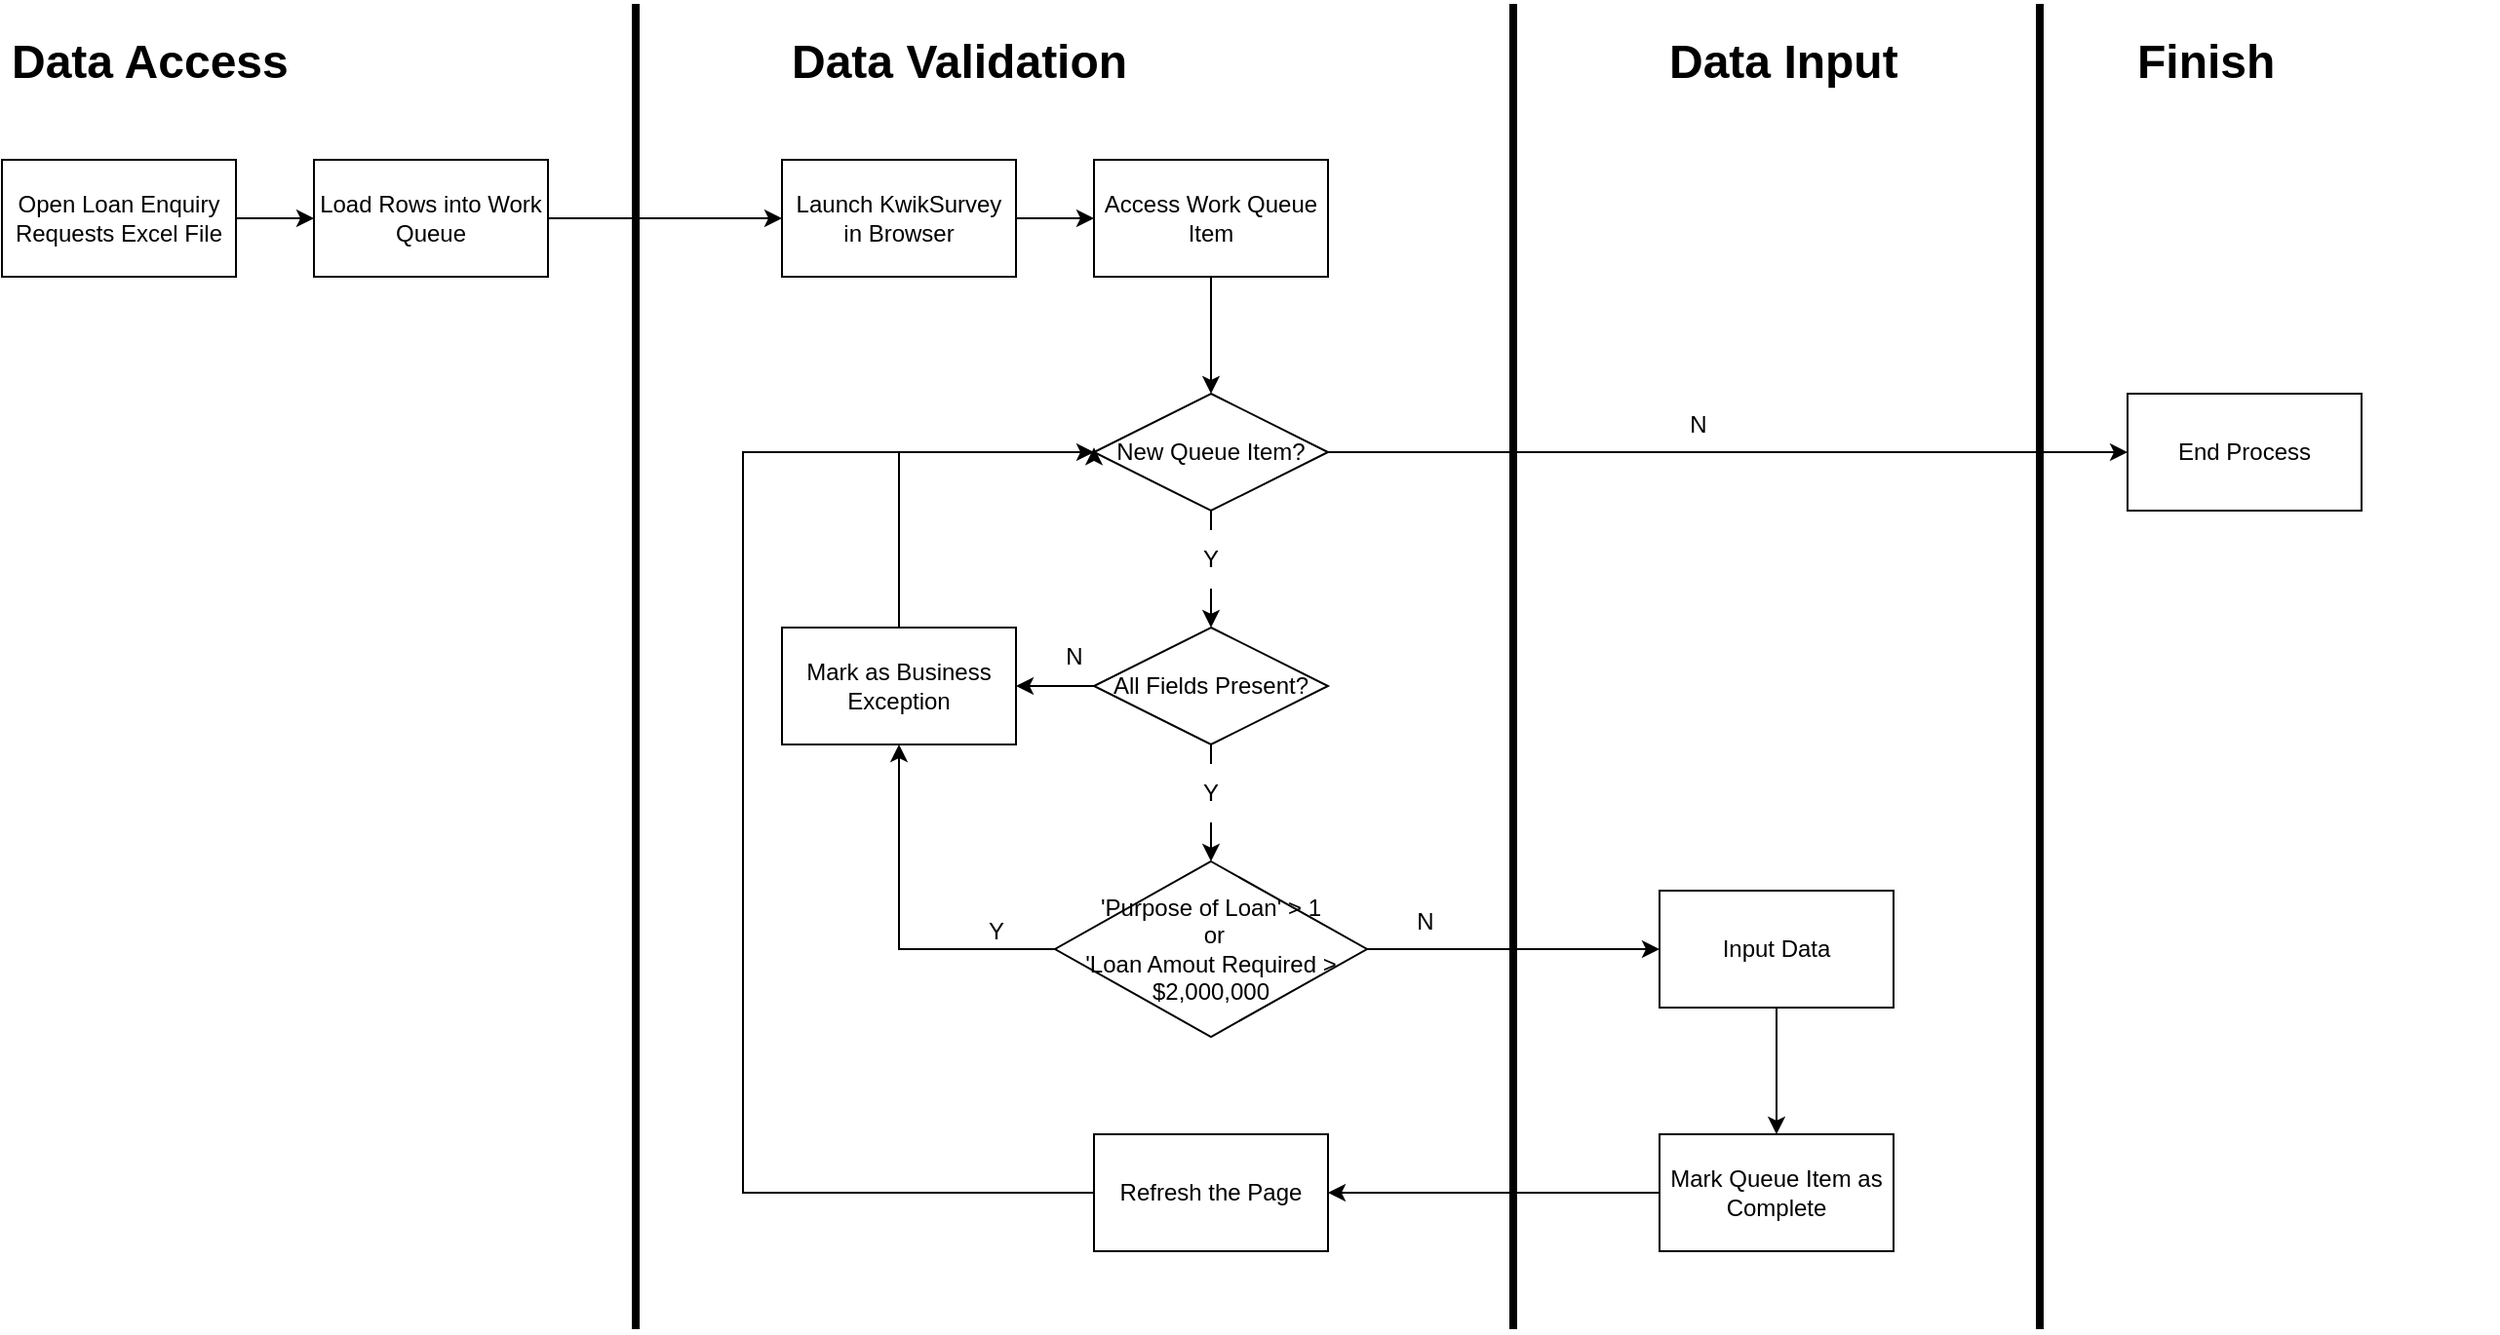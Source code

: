 <mxfile version="18.0.2" type="github">
  <diagram id="U8ebJ5xUTrtA2iBMNmvC" name="Page-1">
    <mxGraphModel dx="1221" dy="1713" grid="1" gridSize="10" guides="1" tooltips="1" connect="1" arrows="1" fold="1" page="1" pageScale="1" pageWidth="850" pageHeight="1100" math="0" shadow="0">
      <root>
        <mxCell id="0" />
        <mxCell id="1" parent="0" />
        <mxCell id="oEMK2DDUVSLNxm1tjfRJ-298" value="Y" style="text;strokeColor=none;fillColor=none;align=center;verticalAlign=middle;rounded=0;" parent="1" vertex="1">
          <mxGeometry x="560" y="460" width="60" height="30" as="geometry" />
        </mxCell>
        <mxCell id="oEMK2DDUVSLNxm1tjfRJ-281" style="edgeStyle=none;rounded=0;orthogonalLoop=1;jettySize=auto;html=1;exitX=1;exitY=0.5;exitDx=0;exitDy=0;entryX=0;entryY=0.5;entryDx=0;entryDy=0;" parent="1" source="oEMK2DDUVSLNxm1tjfRJ-1" target="oEMK2DDUVSLNxm1tjfRJ-2" edge="1">
          <mxGeometry relative="1" as="geometry">
            <Array as="points">
              <mxPoint x="240" y="110" />
            </Array>
          </mxGeometry>
        </mxCell>
        <mxCell id="oEMK2DDUVSLNxm1tjfRJ-1" value="Open Loan Enquiry Requests Excel File" style="rounded=0;whiteSpace=wrap;html=1;" parent="1" vertex="1">
          <mxGeometry x="80" y="80" width="120" height="60" as="geometry" />
        </mxCell>
        <mxCell id="oEMK2DDUVSLNxm1tjfRJ-282" style="edgeStyle=none;rounded=0;orthogonalLoop=1;jettySize=auto;html=1;exitX=1;exitY=0.5;exitDx=0;exitDy=0;entryX=0;entryY=0.5;entryDx=0;entryDy=0;" parent="1" source="oEMK2DDUVSLNxm1tjfRJ-2" target="oEMK2DDUVSLNxm1tjfRJ-3" edge="1">
          <mxGeometry relative="1" as="geometry">
            <mxPoint x="440" y="110" as="sourcePoint" />
          </mxGeometry>
        </mxCell>
        <mxCell id="oEMK2DDUVSLNxm1tjfRJ-2" value="Load Rows into Work Queue" style="rounded=0;whiteSpace=wrap;html=1;" parent="1" vertex="1">
          <mxGeometry x="240" y="80" width="120" height="60" as="geometry" />
        </mxCell>
        <mxCell id="oEMK2DDUVSLNxm1tjfRJ-283" style="edgeStyle=none;rounded=0;orthogonalLoop=1;jettySize=auto;html=1;exitX=1;exitY=0.5;exitDx=0;exitDy=0;entryX=0;entryY=0.5;entryDx=0;entryDy=0;" parent="1" source="oEMK2DDUVSLNxm1tjfRJ-3" target="oEMK2DDUVSLNxm1tjfRJ-4" edge="1">
          <mxGeometry relative="1" as="geometry" />
        </mxCell>
        <mxCell id="oEMK2DDUVSLNxm1tjfRJ-3" value="Launch KwikSurvey in Browser" style="rounded=0;whiteSpace=wrap;html=1;" parent="1" vertex="1">
          <mxGeometry x="480" y="80" width="120" height="60" as="geometry" />
        </mxCell>
        <mxCell id="oEMK2DDUVSLNxm1tjfRJ-284" style="edgeStyle=none;rounded=0;orthogonalLoop=1;jettySize=auto;html=1;exitX=0.5;exitY=1;exitDx=0;exitDy=0;entryX=0.5;entryY=0;entryDx=0;entryDy=0;" parent="1" source="oEMK2DDUVSLNxm1tjfRJ-4" target="oEMK2DDUVSLNxm1tjfRJ-5" edge="1">
          <mxGeometry relative="1" as="geometry" />
        </mxCell>
        <mxCell id="oEMK2DDUVSLNxm1tjfRJ-4" value="Access Work Queue Item" style="rounded=0;whiteSpace=wrap;html=1;" parent="1" vertex="1">
          <mxGeometry x="640" y="80" width="120" height="60" as="geometry" />
        </mxCell>
        <mxCell id="oEMK2DDUVSLNxm1tjfRJ-286" style="edgeStyle=none;rounded=0;orthogonalLoop=1;jettySize=auto;html=1;exitX=0.5;exitY=1;exitDx=0;exitDy=0;startArrow=none;" parent="1" source="oEMK2DDUVSLNxm1tjfRJ-287" edge="1">
          <mxGeometry relative="1" as="geometry">
            <mxPoint x="700" y="320" as="targetPoint" />
          </mxGeometry>
        </mxCell>
        <mxCell id="oEMK2DDUVSLNxm1tjfRJ-340" style="edgeStyle=none;rounded=0;orthogonalLoop=1;jettySize=auto;html=1;exitX=1;exitY=0.5;exitDx=0;exitDy=0;entryX=0;entryY=0.5;entryDx=0;entryDy=0;" parent="1" source="oEMK2DDUVSLNxm1tjfRJ-5" target="oEMK2DDUVSLNxm1tjfRJ-339" edge="1">
          <mxGeometry relative="1" as="geometry" />
        </mxCell>
        <mxCell id="oEMK2DDUVSLNxm1tjfRJ-5" value="New Queue Item?" style="rhombus;whiteSpace=wrap;html=1;" parent="1" vertex="1">
          <mxGeometry x="640" y="200" width="120" height="60" as="geometry" />
        </mxCell>
        <mxCell id="oEMK2DDUVSLNxm1tjfRJ-287" value="Y" style="text;html=1;strokeColor=none;fillColor=none;align=center;verticalAlign=middle;whiteSpace=wrap;rounded=0;" parent="1" vertex="1">
          <mxGeometry x="670" y="270" width="60" height="30" as="geometry" />
        </mxCell>
        <mxCell id="oEMK2DDUVSLNxm1tjfRJ-288" value="" style="edgeStyle=none;rounded=0;orthogonalLoop=1;jettySize=auto;html=1;exitX=0.5;exitY=1;exitDx=0;exitDy=0;endArrow=none;" parent="1" source="oEMK2DDUVSLNxm1tjfRJ-5" target="oEMK2DDUVSLNxm1tjfRJ-287" edge="1">
          <mxGeometry relative="1" as="geometry">
            <mxPoint x="700" y="260" as="sourcePoint" />
            <mxPoint x="700" y="320" as="targetPoint" />
          </mxGeometry>
        </mxCell>
        <mxCell id="oEMK2DDUVSLNxm1tjfRJ-291" value="" style="edgeStyle=none;rounded=0;orthogonalLoop=1;jettySize=auto;html=1;" parent="1" source="oEMK2DDUVSLNxm1tjfRJ-289" target="oEMK2DDUVSLNxm1tjfRJ-290" edge="1">
          <mxGeometry relative="1" as="geometry" />
        </mxCell>
        <mxCell id="oEMK2DDUVSLNxm1tjfRJ-303" style="edgeStyle=none;rounded=0;orthogonalLoop=1;jettySize=auto;html=1;exitX=0.5;exitY=1;exitDx=0;exitDy=0;entryX=0.5;entryY=0;entryDx=0;entryDy=0;startArrow=none;" parent="1" source="oEMK2DDUVSLNxm1tjfRJ-304" target="oEMK2DDUVSLNxm1tjfRJ-296" edge="1">
          <mxGeometry relative="1" as="geometry" />
        </mxCell>
        <mxCell id="oEMK2DDUVSLNxm1tjfRJ-289" value="All Fields Present?" style="rhombus;whiteSpace=wrap;html=1;" parent="1" vertex="1">
          <mxGeometry x="640" y="320" width="120" height="60" as="geometry" />
        </mxCell>
        <mxCell id="oEMK2DDUVSLNxm1tjfRJ-295" style="edgeStyle=orthogonalEdgeStyle;rounded=0;orthogonalLoop=1;jettySize=auto;html=1;exitX=0.5;exitY=0;exitDx=0;exitDy=0;entryX=0;entryY=0.5;entryDx=0;entryDy=0;" parent="1" source="oEMK2DDUVSLNxm1tjfRJ-290" target="oEMK2DDUVSLNxm1tjfRJ-5" edge="1">
          <mxGeometry relative="1" as="geometry" />
        </mxCell>
        <mxCell id="oEMK2DDUVSLNxm1tjfRJ-290" value="Mark as Business Exception" style="rounded=0;whiteSpace=wrap;html=1;" parent="1" vertex="1">
          <mxGeometry x="480" y="320" width="120" height="60" as="geometry" />
        </mxCell>
        <mxCell id="oEMK2DDUVSLNxm1tjfRJ-292" value="N" style="text;html=1;strokeColor=none;fillColor=none;align=center;verticalAlign=middle;whiteSpace=wrap;rounded=0;" parent="1" vertex="1">
          <mxGeometry x="600" y="320" width="60" height="30" as="geometry" />
        </mxCell>
        <mxCell id="oEMK2DDUVSLNxm1tjfRJ-297" style="edgeStyle=orthogonalEdgeStyle;rounded=0;orthogonalLoop=1;jettySize=auto;html=1;entryX=0.5;entryY=1;entryDx=0;entryDy=0;" parent="1" source="oEMK2DDUVSLNxm1tjfRJ-296" target="oEMK2DDUVSLNxm1tjfRJ-290" edge="1">
          <mxGeometry relative="1" as="geometry" />
        </mxCell>
        <mxCell id="oEMK2DDUVSLNxm1tjfRJ-296" value="&#39;Purpose of Loan&#39; &amp;gt; 1&lt;br&gt;&amp;nbsp;or &lt;br&gt;&#39;Loan Amout Required &amp;gt; $2,000,000" style="rhombus;whiteSpace=wrap;html=1;" parent="1" vertex="1">
          <mxGeometry x="620" y="440" width="160" height="90" as="geometry" />
        </mxCell>
        <mxCell id="oEMK2DDUVSLNxm1tjfRJ-304" value="Y" style="text;html=1;strokeColor=none;fillColor=none;align=center;verticalAlign=middle;whiteSpace=wrap;rounded=0;" parent="1" vertex="1">
          <mxGeometry x="670" y="390" width="60" height="30" as="geometry" />
        </mxCell>
        <mxCell id="oEMK2DDUVSLNxm1tjfRJ-305" value="" style="edgeStyle=none;rounded=0;orthogonalLoop=1;jettySize=auto;html=1;exitX=0.5;exitY=1;exitDx=0;exitDy=0;entryX=0.5;entryY=0;entryDx=0;entryDy=0;endArrow=none;" parent="1" source="oEMK2DDUVSLNxm1tjfRJ-289" target="oEMK2DDUVSLNxm1tjfRJ-304" edge="1">
          <mxGeometry relative="1" as="geometry">
            <mxPoint x="700" y="380" as="sourcePoint" />
            <mxPoint x="700" y="440" as="targetPoint" />
          </mxGeometry>
        </mxCell>
        <mxCell id="oEMK2DDUVSLNxm1tjfRJ-316" style="edgeStyle=none;rounded=0;orthogonalLoop=1;jettySize=auto;html=1;exitX=0.5;exitY=1;exitDx=0;exitDy=0;entryX=0.5;entryY=0;entryDx=0;entryDy=0;" parent="1" source="oEMK2DDUVSLNxm1tjfRJ-306" target="oEMK2DDUVSLNxm1tjfRJ-334" edge="1">
          <mxGeometry relative="1" as="geometry">
            <mxPoint x="990" y="560" as="targetPoint" />
          </mxGeometry>
        </mxCell>
        <mxCell id="oEMK2DDUVSLNxm1tjfRJ-306" value="Input Data" style="rounded=0;whiteSpace=wrap;html=1;" parent="1" vertex="1">
          <mxGeometry x="930" y="455" width="120" height="60" as="geometry" />
        </mxCell>
        <mxCell id="oEMK2DDUVSLNxm1tjfRJ-309" value="" style="edgeStyle=none;rounded=0;orthogonalLoop=1;jettySize=auto;html=1;exitX=1;exitY=0.5;exitDx=0;exitDy=0;entryX=0;entryY=0.5;entryDx=0;entryDy=0;endArrow=none;startArrow=none;" parent="1" target="oEMK2DDUVSLNxm1tjfRJ-306" edge="1">
          <mxGeometry relative="1" as="geometry">
            <mxPoint x="930" y="470" as="sourcePoint" />
            <mxPoint x="790" y="600" as="targetPoint" />
          </mxGeometry>
        </mxCell>
        <mxCell id="oEMK2DDUVSLNxm1tjfRJ-337" style="edgeStyle=orthogonalEdgeStyle;rounded=0;orthogonalLoop=1;jettySize=auto;html=1;exitX=0;exitY=0.5;exitDx=0;exitDy=0;entryX=1;entryY=0.5;entryDx=0;entryDy=0;" parent="1" source="oEMK2DDUVSLNxm1tjfRJ-334" target="oEMK2DDUVSLNxm1tjfRJ-335" edge="1">
          <mxGeometry relative="1" as="geometry" />
        </mxCell>
        <mxCell id="oEMK2DDUVSLNxm1tjfRJ-334" value="Mark Queue Item as Complete" style="rounded=0;whiteSpace=wrap;html=1;" parent="1" vertex="1">
          <mxGeometry x="930" y="580" width="120" height="60" as="geometry" />
        </mxCell>
        <mxCell id="rsWuoSXoNWFiBm00eFx8-3" style="edgeStyle=orthogonalEdgeStyle;rounded=0;orthogonalLoop=1;jettySize=auto;html=1;exitX=0;exitY=0.5;exitDx=0;exitDy=0;" edge="1" parent="1" source="oEMK2DDUVSLNxm1tjfRJ-335">
          <mxGeometry relative="1" as="geometry">
            <mxPoint x="640" y="227.6" as="targetPoint" />
            <Array as="points">
              <mxPoint x="460" y="610" />
              <mxPoint x="460" y="230" />
              <mxPoint x="640" y="230" />
            </Array>
          </mxGeometry>
        </mxCell>
        <mxCell id="oEMK2DDUVSLNxm1tjfRJ-335" value="Refresh the Page" style="rounded=0;whiteSpace=wrap;html=1;" parent="1" vertex="1">
          <mxGeometry x="640" y="580" width="120" height="60" as="geometry" />
        </mxCell>
        <mxCell id="oEMK2DDUVSLNxm1tjfRJ-339" value="End Process" style="rounded=0;whiteSpace=wrap;html=1;" parent="1" vertex="1">
          <mxGeometry x="1170" y="200" width="120" height="60" as="geometry" />
        </mxCell>
        <mxCell id="oEMK2DDUVSLNxm1tjfRJ-341" value="N" style="text;strokeColor=none;fillColor=none;align=center;verticalAlign=middle;rounded=0;" parent="1" vertex="1">
          <mxGeometry x="920" y="200" width="60" height="30" as="geometry" />
        </mxCell>
        <mxCell id="oEMK2DDUVSLNxm1tjfRJ-343" style="edgeStyle=none;rounded=0;orthogonalLoop=1;jettySize=auto;html=1;exitX=1;exitY=0.5;exitDx=0;exitDy=0;" parent="1" source="oEMK2DDUVSLNxm1tjfRJ-296" edge="1">
          <mxGeometry relative="1" as="geometry">
            <mxPoint x="790" y="470" as="sourcePoint" />
            <mxPoint x="930" y="485" as="targetPoint" />
          </mxGeometry>
        </mxCell>
        <mxCell id="oEMK2DDUVSLNxm1tjfRJ-344" value="&lt;h1&gt;Data Access&lt;/h1&gt;" style="text;html=1;strokeColor=none;fillColor=none;spacing=5;spacingTop=-20;whiteSpace=wrap;overflow=hidden;rounded=0;" parent="1" vertex="1">
          <mxGeometry x="80" y="10" width="190" height="50" as="geometry" />
        </mxCell>
        <mxCell id="oEMK2DDUVSLNxm1tjfRJ-345" value="&lt;h1&gt;Data Validation&lt;/h1&gt;" style="text;html=1;strokeColor=none;fillColor=none;spacing=5;spacingTop=-20;whiteSpace=wrap;overflow=hidden;rounded=0;" parent="1" vertex="1">
          <mxGeometry x="480" y="10" width="190" height="60" as="geometry" />
        </mxCell>
        <mxCell id="oEMK2DDUVSLNxm1tjfRJ-346" value="&lt;h1&gt;Data Input&lt;/h1&gt;" style="text;html=1;strokeColor=none;fillColor=none;spacing=5;spacingTop=-20;whiteSpace=wrap;overflow=hidden;rounded=0;" parent="1" vertex="1">
          <mxGeometry x="930" y="10" width="190" height="45" as="geometry" />
        </mxCell>
        <mxCell id="oEMK2DDUVSLNxm1tjfRJ-347" value="&lt;h1&gt;Finish&lt;/h1&gt;" style="text;html=1;strokeColor=none;fillColor=none;spacing=5;spacingTop=-20;whiteSpace=wrap;overflow=hidden;rounded=0;" parent="1" vertex="1">
          <mxGeometry x="1170" y="10" width="190" height="50" as="geometry" />
        </mxCell>
        <mxCell id="oEMK2DDUVSLNxm1tjfRJ-348" value="" style="line;strokeWidth=4;direction=south;html=1;perimeter=backbonePerimeter;points=[];outlineConnect=0;labelBackgroundColor=#99FFFF;" parent="1" vertex="1">
          <mxGeometry x="400" width="10" height="680" as="geometry" />
        </mxCell>
        <mxCell id="oEMK2DDUVSLNxm1tjfRJ-350" value="" style="line;strokeWidth=4;direction=south;html=1;perimeter=backbonePerimeter;points=[];outlineConnect=0;labelBackgroundColor=#99FFFF;" parent="1" vertex="1">
          <mxGeometry x="850" width="10" height="680" as="geometry" />
        </mxCell>
        <mxCell id="oEMK2DDUVSLNxm1tjfRJ-351" value="N" style="text;strokeColor=none;fillColor=none;align=center;verticalAlign=middle;rounded=0;labelBackgroundColor=none;" parent="1" vertex="1">
          <mxGeometry x="780" y="455" width="60" height="30" as="geometry" />
        </mxCell>
        <mxCell id="oEMK2DDUVSLNxm1tjfRJ-352" value="" style="line;strokeWidth=4;direction=south;html=1;perimeter=backbonePerimeter;points=[];outlineConnect=0;labelBackgroundColor=none;" parent="1" vertex="1">
          <mxGeometry x="1120" width="10" height="680" as="geometry" />
        </mxCell>
      </root>
    </mxGraphModel>
  </diagram>
</mxfile>
